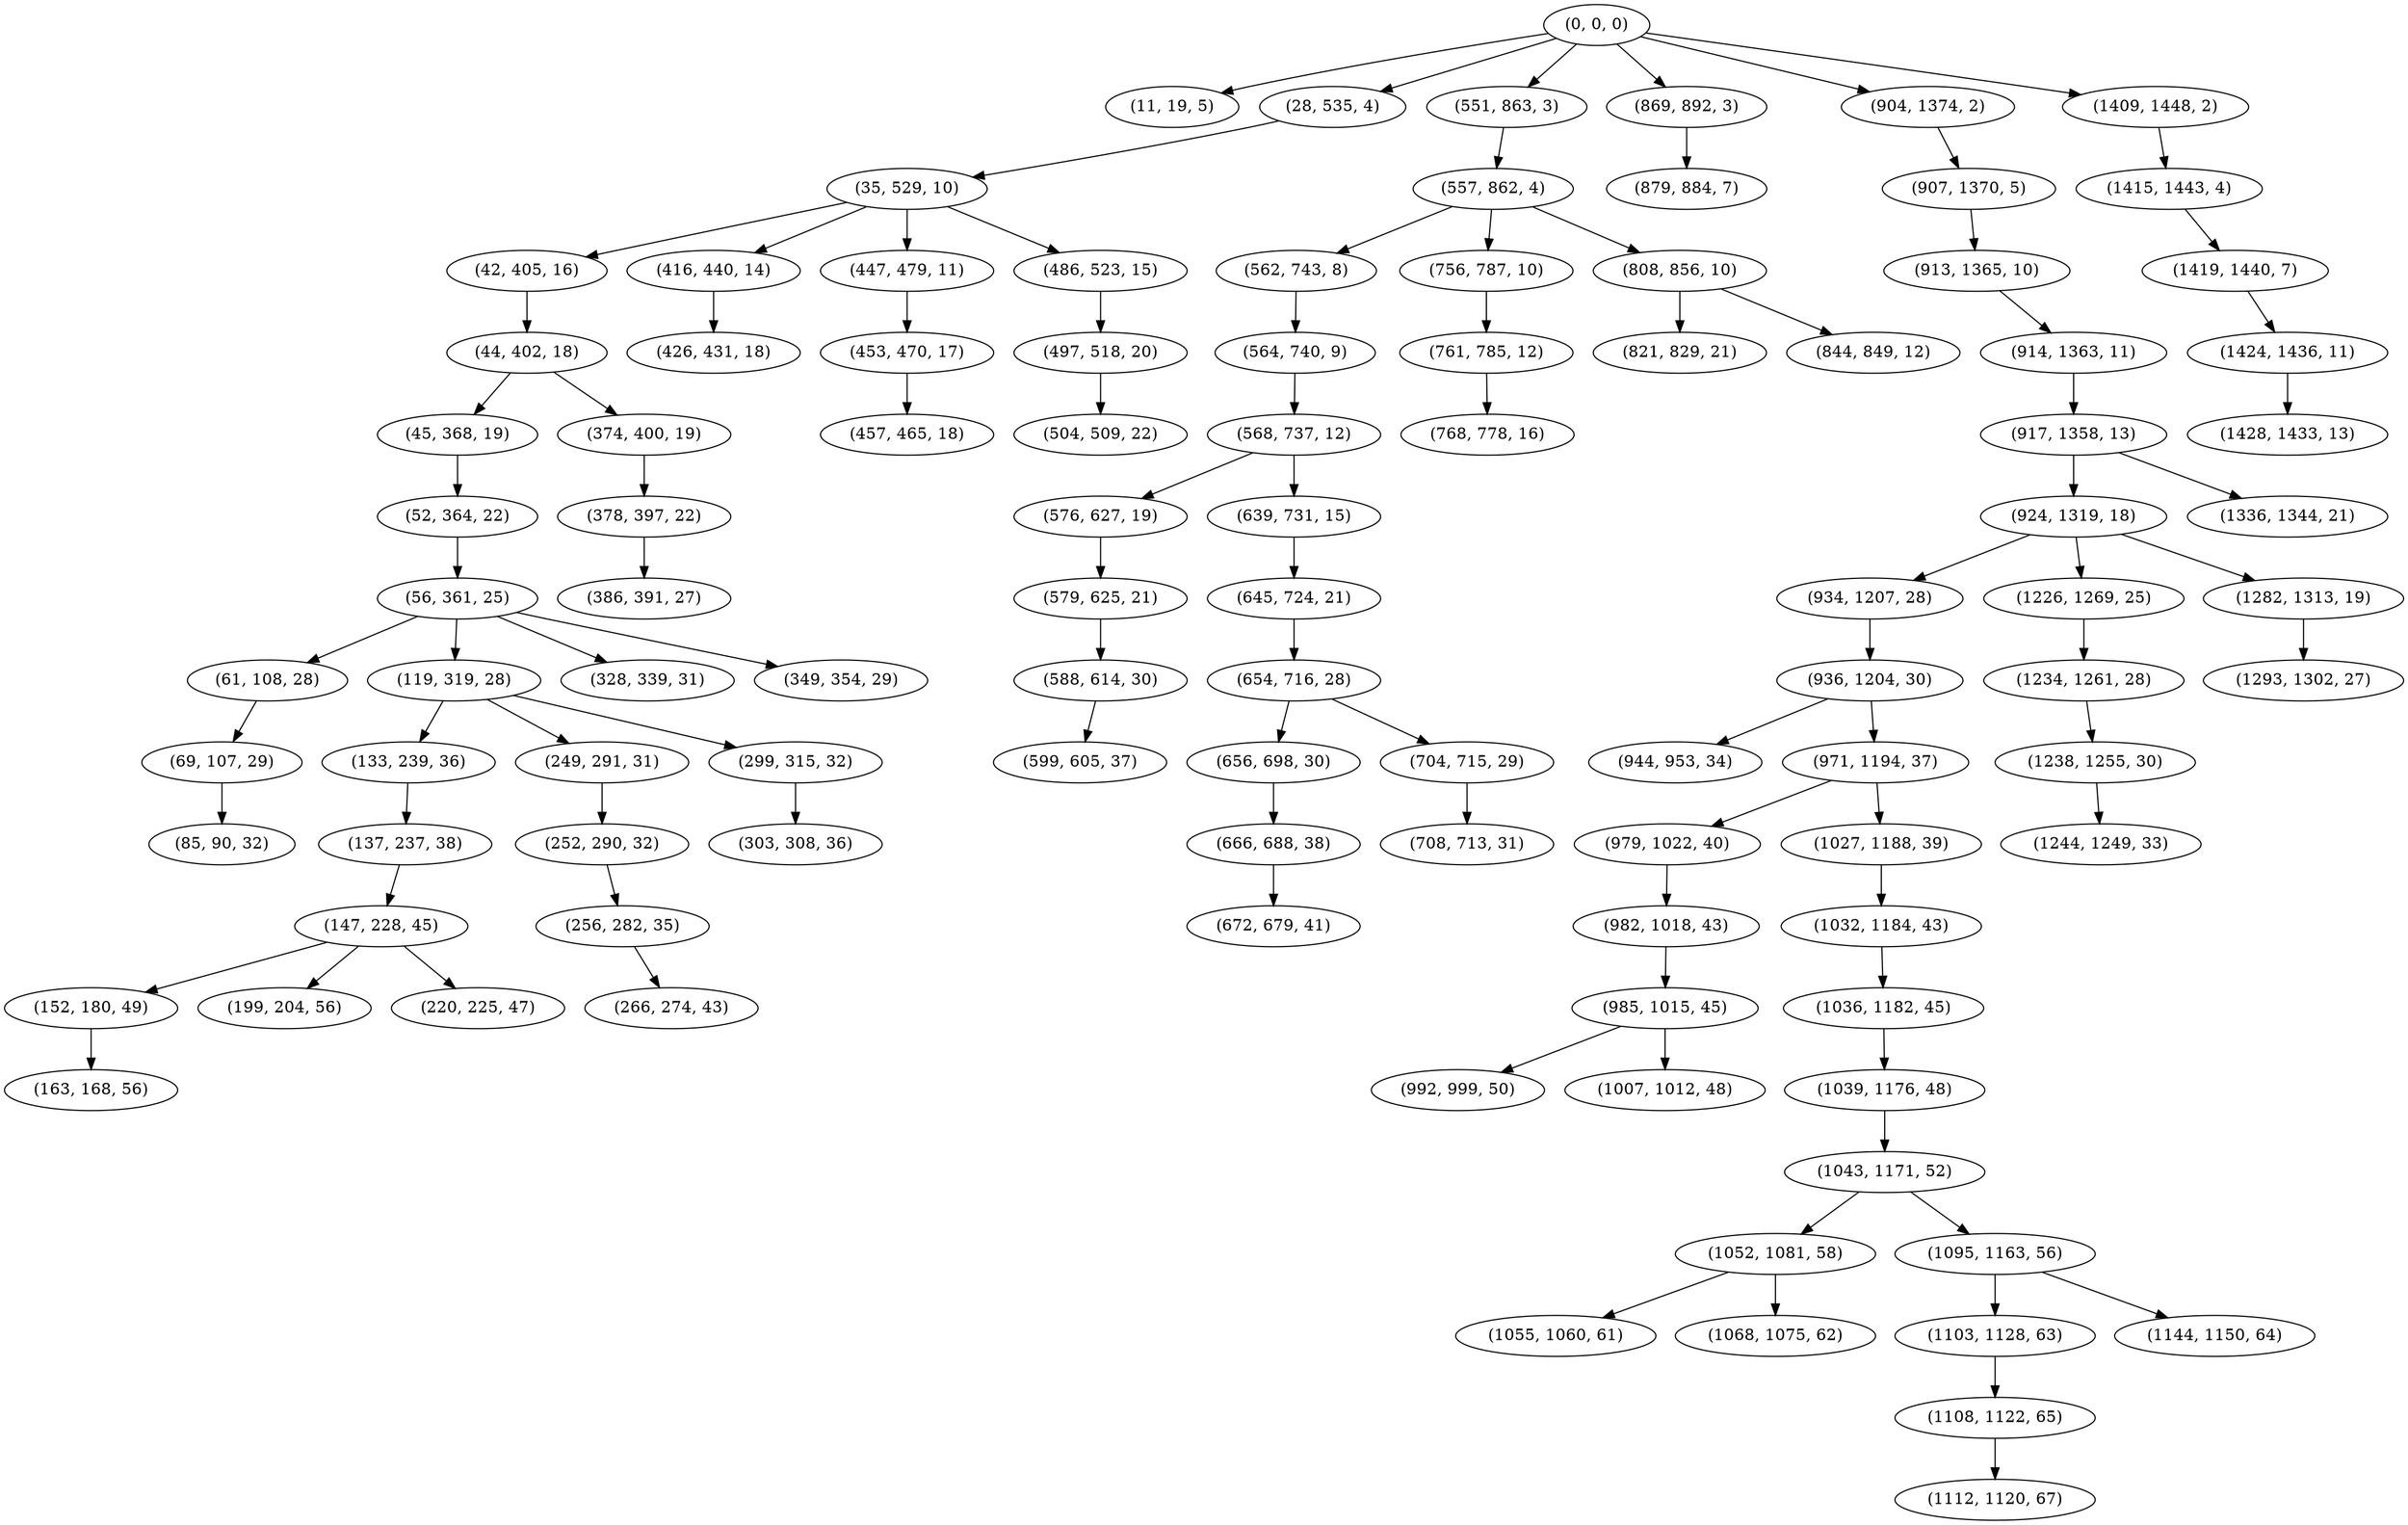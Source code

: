 digraph tree {
    "(0, 0, 0)";
    "(11, 19, 5)";
    "(28, 535, 4)";
    "(35, 529, 10)";
    "(42, 405, 16)";
    "(44, 402, 18)";
    "(45, 368, 19)";
    "(52, 364, 22)";
    "(56, 361, 25)";
    "(61, 108, 28)";
    "(69, 107, 29)";
    "(85, 90, 32)";
    "(119, 319, 28)";
    "(133, 239, 36)";
    "(137, 237, 38)";
    "(147, 228, 45)";
    "(152, 180, 49)";
    "(163, 168, 56)";
    "(199, 204, 56)";
    "(220, 225, 47)";
    "(249, 291, 31)";
    "(252, 290, 32)";
    "(256, 282, 35)";
    "(266, 274, 43)";
    "(299, 315, 32)";
    "(303, 308, 36)";
    "(328, 339, 31)";
    "(349, 354, 29)";
    "(374, 400, 19)";
    "(378, 397, 22)";
    "(386, 391, 27)";
    "(416, 440, 14)";
    "(426, 431, 18)";
    "(447, 479, 11)";
    "(453, 470, 17)";
    "(457, 465, 18)";
    "(486, 523, 15)";
    "(497, 518, 20)";
    "(504, 509, 22)";
    "(551, 863, 3)";
    "(557, 862, 4)";
    "(562, 743, 8)";
    "(564, 740, 9)";
    "(568, 737, 12)";
    "(576, 627, 19)";
    "(579, 625, 21)";
    "(588, 614, 30)";
    "(599, 605, 37)";
    "(639, 731, 15)";
    "(645, 724, 21)";
    "(654, 716, 28)";
    "(656, 698, 30)";
    "(666, 688, 38)";
    "(672, 679, 41)";
    "(704, 715, 29)";
    "(708, 713, 31)";
    "(756, 787, 10)";
    "(761, 785, 12)";
    "(768, 778, 16)";
    "(808, 856, 10)";
    "(821, 829, 21)";
    "(844, 849, 12)";
    "(869, 892, 3)";
    "(879, 884, 7)";
    "(904, 1374, 2)";
    "(907, 1370, 5)";
    "(913, 1365, 10)";
    "(914, 1363, 11)";
    "(917, 1358, 13)";
    "(924, 1319, 18)";
    "(934, 1207, 28)";
    "(936, 1204, 30)";
    "(944, 953, 34)";
    "(971, 1194, 37)";
    "(979, 1022, 40)";
    "(982, 1018, 43)";
    "(985, 1015, 45)";
    "(992, 999, 50)";
    "(1007, 1012, 48)";
    "(1027, 1188, 39)";
    "(1032, 1184, 43)";
    "(1036, 1182, 45)";
    "(1039, 1176, 48)";
    "(1043, 1171, 52)";
    "(1052, 1081, 58)";
    "(1055, 1060, 61)";
    "(1068, 1075, 62)";
    "(1095, 1163, 56)";
    "(1103, 1128, 63)";
    "(1108, 1122, 65)";
    "(1112, 1120, 67)";
    "(1144, 1150, 64)";
    "(1226, 1269, 25)";
    "(1234, 1261, 28)";
    "(1238, 1255, 30)";
    "(1244, 1249, 33)";
    "(1282, 1313, 19)";
    "(1293, 1302, 27)";
    "(1336, 1344, 21)";
    "(1409, 1448, 2)";
    "(1415, 1443, 4)";
    "(1419, 1440, 7)";
    "(1424, 1436, 11)";
    "(1428, 1433, 13)";
    "(0, 0, 0)" -> "(11, 19, 5)";
    "(0, 0, 0)" -> "(28, 535, 4)";
    "(0, 0, 0)" -> "(551, 863, 3)";
    "(0, 0, 0)" -> "(869, 892, 3)";
    "(0, 0, 0)" -> "(904, 1374, 2)";
    "(0, 0, 0)" -> "(1409, 1448, 2)";
    "(28, 535, 4)" -> "(35, 529, 10)";
    "(35, 529, 10)" -> "(42, 405, 16)";
    "(35, 529, 10)" -> "(416, 440, 14)";
    "(35, 529, 10)" -> "(447, 479, 11)";
    "(35, 529, 10)" -> "(486, 523, 15)";
    "(42, 405, 16)" -> "(44, 402, 18)";
    "(44, 402, 18)" -> "(45, 368, 19)";
    "(44, 402, 18)" -> "(374, 400, 19)";
    "(45, 368, 19)" -> "(52, 364, 22)";
    "(52, 364, 22)" -> "(56, 361, 25)";
    "(56, 361, 25)" -> "(61, 108, 28)";
    "(56, 361, 25)" -> "(119, 319, 28)";
    "(56, 361, 25)" -> "(328, 339, 31)";
    "(56, 361, 25)" -> "(349, 354, 29)";
    "(61, 108, 28)" -> "(69, 107, 29)";
    "(69, 107, 29)" -> "(85, 90, 32)";
    "(119, 319, 28)" -> "(133, 239, 36)";
    "(119, 319, 28)" -> "(249, 291, 31)";
    "(119, 319, 28)" -> "(299, 315, 32)";
    "(133, 239, 36)" -> "(137, 237, 38)";
    "(137, 237, 38)" -> "(147, 228, 45)";
    "(147, 228, 45)" -> "(152, 180, 49)";
    "(147, 228, 45)" -> "(199, 204, 56)";
    "(147, 228, 45)" -> "(220, 225, 47)";
    "(152, 180, 49)" -> "(163, 168, 56)";
    "(249, 291, 31)" -> "(252, 290, 32)";
    "(252, 290, 32)" -> "(256, 282, 35)";
    "(256, 282, 35)" -> "(266, 274, 43)";
    "(299, 315, 32)" -> "(303, 308, 36)";
    "(374, 400, 19)" -> "(378, 397, 22)";
    "(378, 397, 22)" -> "(386, 391, 27)";
    "(416, 440, 14)" -> "(426, 431, 18)";
    "(447, 479, 11)" -> "(453, 470, 17)";
    "(453, 470, 17)" -> "(457, 465, 18)";
    "(486, 523, 15)" -> "(497, 518, 20)";
    "(497, 518, 20)" -> "(504, 509, 22)";
    "(551, 863, 3)" -> "(557, 862, 4)";
    "(557, 862, 4)" -> "(562, 743, 8)";
    "(557, 862, 4)" -> "(756, 787, 10)";
    "(557, 862, 4)" -> "(808, 856, 10)";
    "(562, 743, 8)" -> "(564, 740, 9)";
    "(564, 740, 9)" -> "(568, 737, 12)";
    "(568, 737, 12)" -> "(576, 627, 19)";
    "(568, 737, 12)" -> "(639, 731, 15)";
    "(576, 627, 19)" -> "(579, 625, 21)";
    "(579, 625, 21)" -> "(588, 614, 30)";
    "(588, 614, 30)" -> "(599, 605, 37)";
    "(639, 731, 15)" -> "(645, 724, 21)";
    "(645, 724, 21)" -> "(654, 716, 28)";
    "(654, 716, 28)" -> "(656, 698, 30)";
    "(654, 716, 28)" -> "(704, 715, 29)";
    "(656, 698, 30)" -> "(666, 688, 38)";
    "(666, 688, 38)" -> "(672, 679, 41)";
    "(704, 715, 29)" -> "(708, 713, 31)";
    "(756, 787, 10)" -> "(761, 785, 12)";
    "(761, 785, 12)" -> "(768, 778, 16)";
    "(808, 856, 10)" -> "(821, 829, 21)";
    "(808, 856, 10)" -> "(844, 849, 12)";
    "(869, 892, 3)" -> "(879, 884, 7)";
    "(904, 1374, 2)" -> "(907, 1370, 5)";
    "(907, 1370, 5)" -> "(913, 1365, 10)";
    "(913, 1365, 10)" -> "(914, 1363, 11)";
    "(914, 1363, 11)" -> "(917, 1358, 13)";
    "(917, 1358, 13)" -> "(924, 1319, 18)";
    "(917, 1358, 13)" -> "(1336, 1344, 21)";
    "(924, 1319, 18)" -> "(934, 1207, 28)";
    "(924, 1319, 18)" -> "(1226, 1269, 25)";
    "(924, 1319, 18)" -> "(1282, 1313, 19)";
    "(934, 1207, 28)" -> "(936, 1204, 30)";
    "(936, 1204, 30)" -> "(944, 953, 34)";
    "(936, 1204, 30)" -> "(971, 1194, 37)";
    "(971, 1194, 37)" -> "(979, 1022, 40)";
    "(971, 1194, 37)" -> "(1027, 1188, 39)";
    "(979, 1022, 40)" -> "(982, 1018, 43)";
    "(982, 1018, 43)" -> "(985, 1015, 45)";
    "(985, 1015, 45)" -> "(992, 999, 50)";
    "(985, 1015, 45)" -> "(1007, 1012, 48)";
    "(1027, 1188, 39)" -> "(1032, 1184, 43)";
    "(1032, 1184, 43)" -> "(1036, 1182, 45)";
    "(1036, 1182, 45)" -> "(1039, 1176, 48)";
    "(1039, 1176, 48)" -> "(1043, 1171, 52)";
    "(1043, 1171, 52)" -> "(1052, 1081, 58)";
    "(1043, 1171, 52)" -> "(1095, 1163, 56)";
    "(1052, 1081, 58)" -> "(1055, 1060, 61)";
    "(1052, 1081, 58)" -> "(1068, 1075, 62)";
    "(1095, 1163, 56)" -> "(1103, 1128, 63)";
    "(1095, 1163, 56)" -> "(1144, 1150, 64)";
    "(1103, 1128, 63)" -> "(1108, 1122, 65)";
    "(1108, 1122, 65)" -> "(1112, 1120, 67)";
    "(1226, 1269, 25)" -> "(1234, 1261, 28)";
    "(1234, 1261, 28)" -> "(1238, 1255, 30)";
    "(1238, 1255, 30)" -> "(1244, 1249, 33)";
    "(1282, 1313, 19)" -> "(1293, 1302, 27)";
    "(1409, 1448, 2)" -> "(1415, 1443, 4)";
    "(1415, 1443, 4)" -> "(1419, 1440, 7)";
    "(1419, 1440, 7)" -> "(1424, 1436, 11)";
    "(1424, 1436, 11)" -> "(1428, 1433, 13)";
}
